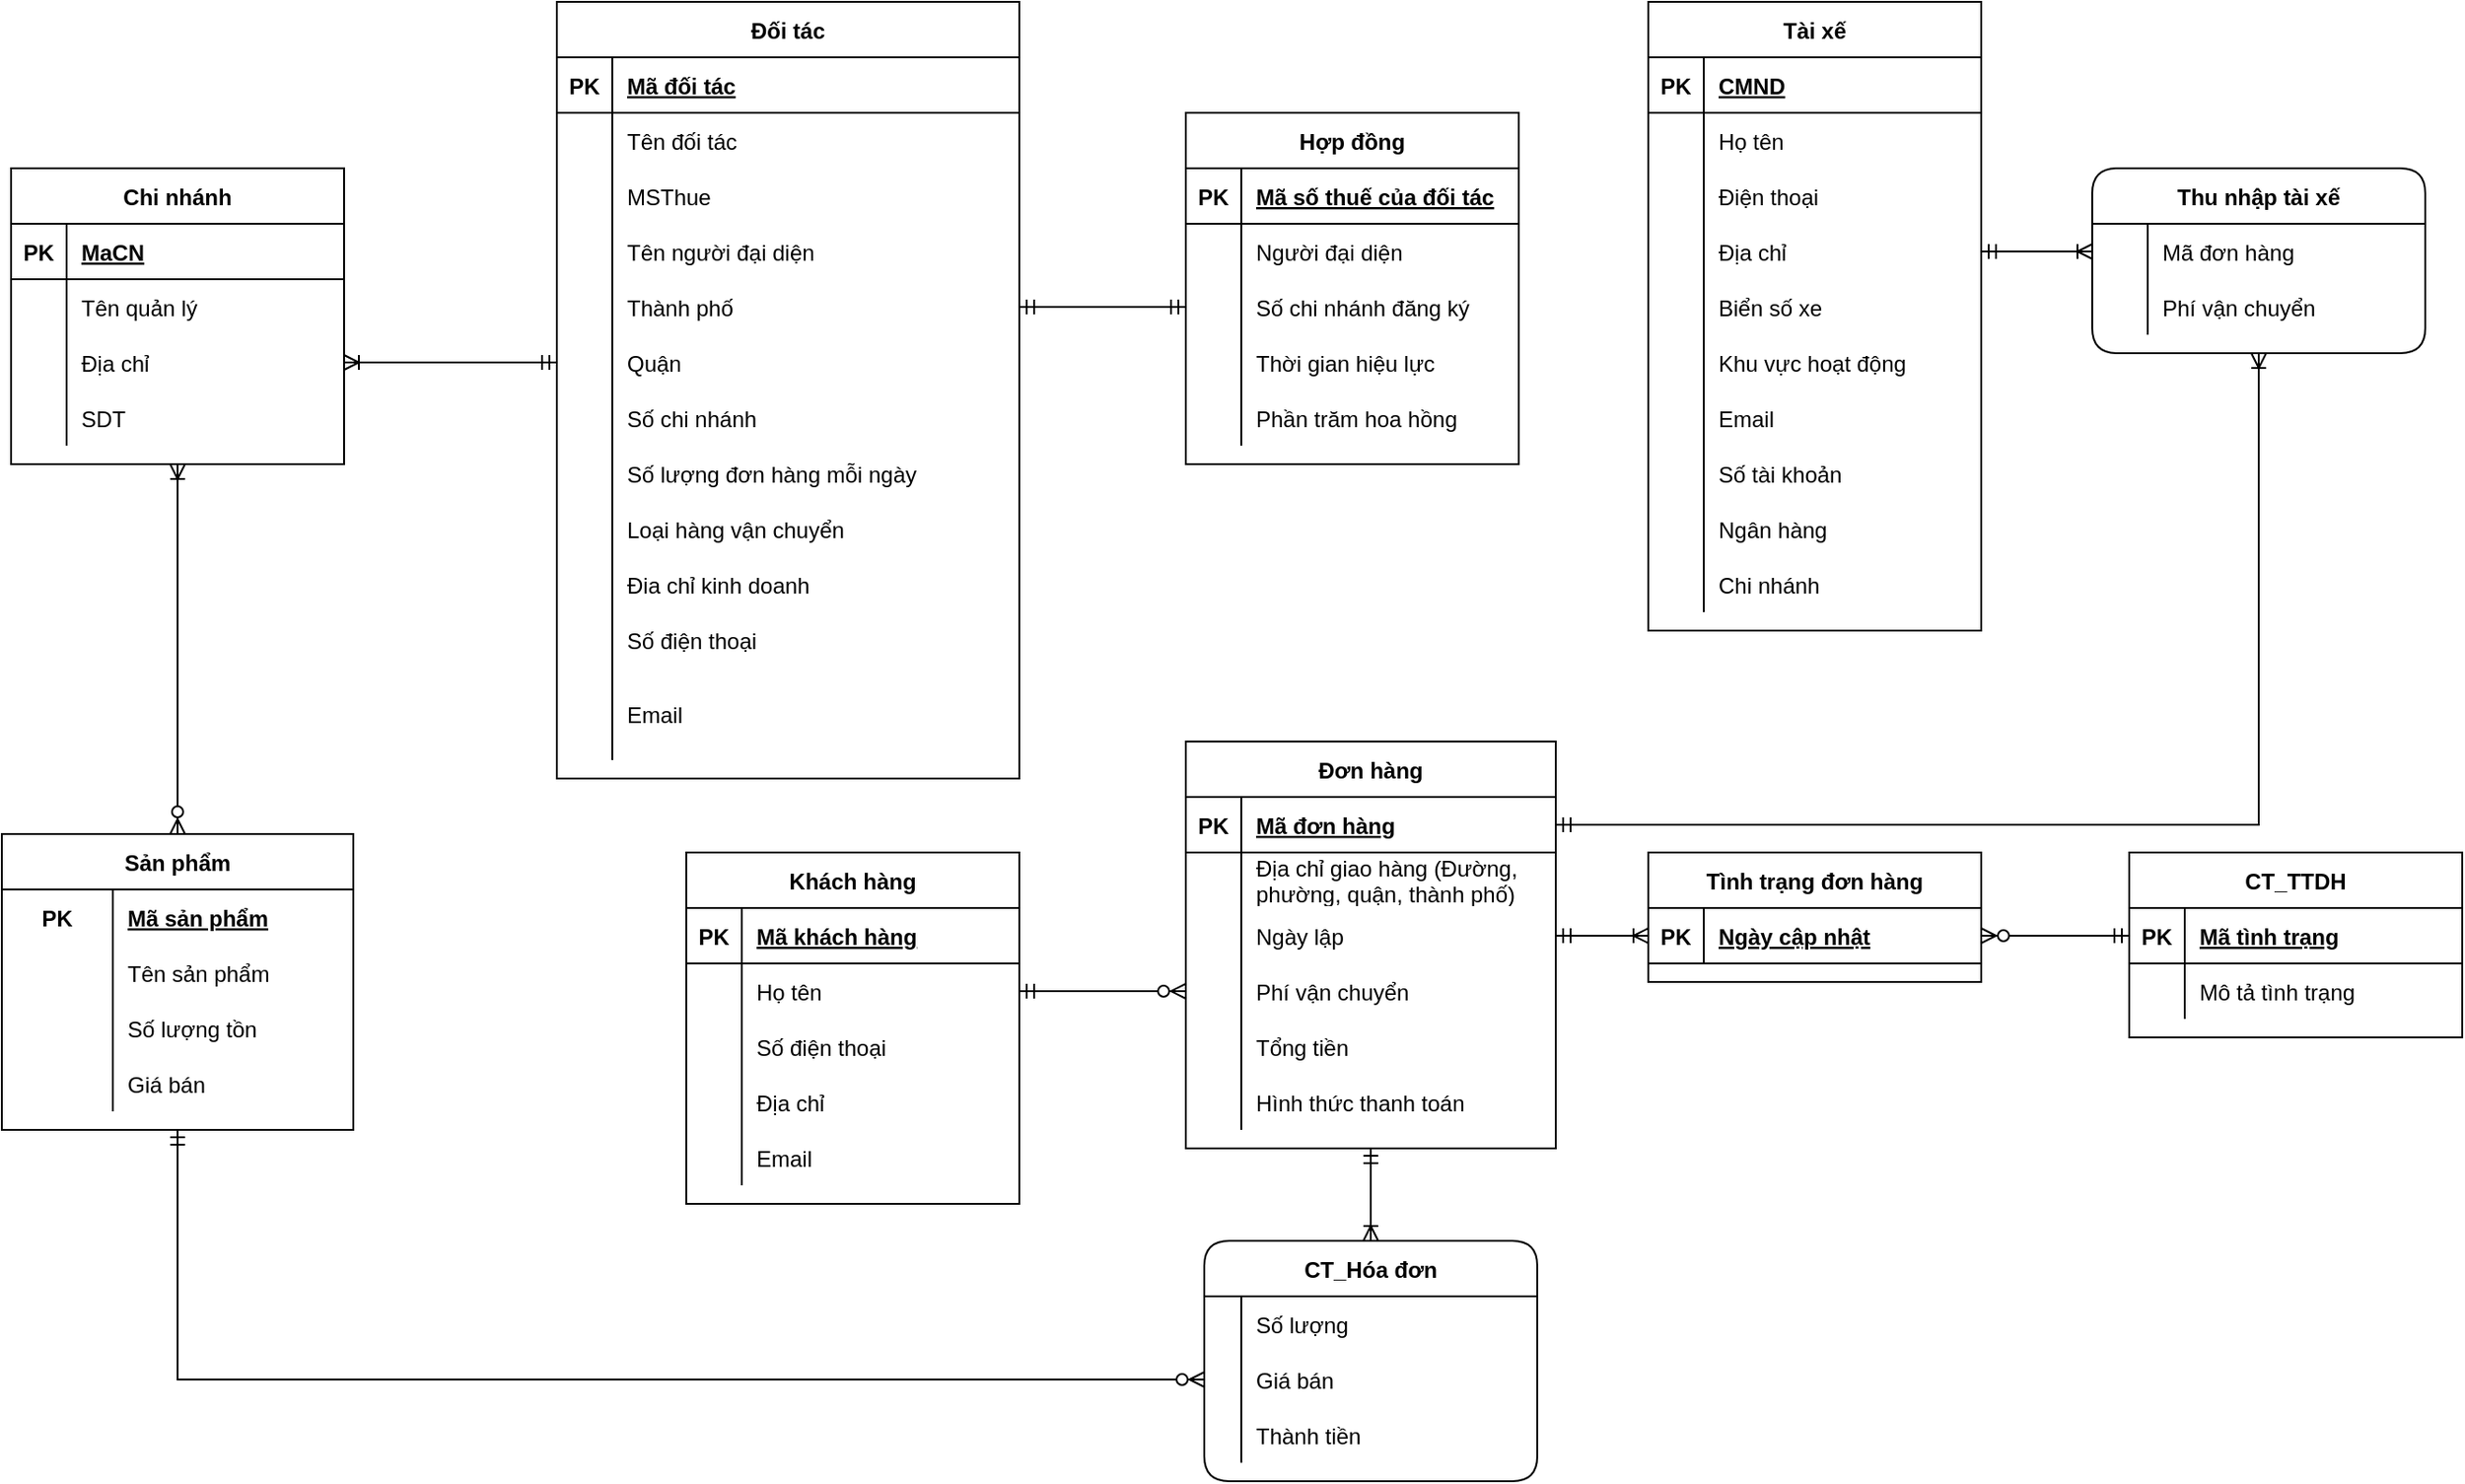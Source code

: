 <mxfile version="15.4.0" type="device"><diagram id="R2lEEEUBdFMjLlhIrx00" name="Page-1"><mxGraphModel dx="1874" dy="1692" grid="1" gridSize="10" guides="1" tooltips="1" connect="1" arrows="1" fold="1" page="1" pageScale="1" pageWidth="850" pageHeight="1100" math="0" shadow="0" extFonts="Permanent Marker^https://fonts.googleapis.com/css?family=Permanent+Marker"><root><mxCell id="0"/><mxCell id="1" parent="0"/><mxCell id="YXAQcpSXE8l1mbAlE0Yn-155" value="Tài xế" style="shape=table;startSize=30;container=1;collapsible=1;childLayout=tableLayout;fixedRows=1;rowLines=0;fontStyle=1;align=center;resizeLast=1;" parent="1" vertex="1"><mxGeometry x="750" y="-30" width="180" height="340" as="geometry"/></mxCell><mxCell id="YXAQcpSXE8l1mbAlE0Yn-156" value="" style="shape=partialRectangle;collapsible=0;dropTarget=0;pointerEvents=0;fillColor=none;top=0;left=0;bottom=1;right=0;points=[[0,0.5],[1,0.5]];portConstraint=eastwest;" parent="YXAQcpSXE8l1mbAlE0Yn-155" vertex="1"><mxGeometry y="30" width="180" height="30" as="geometry"/></mxCell><mxCell id="YXAQcpSXE8l1mbAlE0Yn-157" value="PK" style="shape=partialRectangle;connectable=0;fillColor=none;top=0;left=0;bottom=0;right=0;fontStyle=1;overflow=hidden;" parent="YXAQcpSXE8l1mbAlE0Yn-156" vertex="1"><mxGeometry width="30" height="30" as="geometry"><mxRectangle width="30" height="30" as="alternateBounds"/></mxGeometry></mxCell><mxCell id="YXAQcpSXE8l1mbAlE0Yn-158" value="CMND" style="shape=partialRectangle;connectable=0;fillColor=none;top=0;left=0;bottom=0;right=0;align=left;spacingLeft=6;fontStyle=5;overflow=hidden;" parent="YXAQcpSXE8l1mbAlE0Yn-156" vertex="1"><mxGeometry x="30" width="150" height="30" as="geometry"><mxRectangle width="150" height="30" as="alternateBounds"/></mxGeometry></mxCell><mxCell id="YXAQcpSXE8l1mbAlE0Yn-159" value="" style="shape=partialRectangle;collapsible=0;dropTarget=0;pointerEvents=0;fillColor=none;top=0;left=0;bottom=0;right=0;points=[[0,0.5],[1,0.5]];portConstraint=eastwest;" parent="YXAQcpSXE8l1mbAlE0Yn-155" vertex="1"><mxGeometry y="60" width="180" height="30" as="geometry"/></mxCell><mxCell id="YXAQcpSXE8l1mbAlE0Yn-160" value="" style="shape=partialRectangle;connectable=0;fillColor=none;top=0;left=0;bottom=0;right=0;editable=1;overflow=hidden;" parent="YXAQcpSXE8l1mbAlE0Yn-159" vertex="1"><mxGeometry width="30" height="30" as="geometry"><mxRectangle width="30" height="30" as="alternateBounds"/></mxGeometry></mxCell><mxCell id="YXAQcpSXE8l1mbAlE0Yn-161" value="Họ tên" style="shape=partialRectangle;connectable=0;fillColor=none;top=0;left=0;bottom=0;right=0;align=left;spacingLeft=6;overflow=hidden;" parent="YXAQcpSXE8l1mbAlE0Yn-159" vertex="1"><mxGeometry x="30" width="150" height="30" as="geometry"><mxRectangle width="150" height="30" as="alternateBounds"/></mxGeometry></mxCell><mxCell id="YXAQcpSXE8l1mbAlE0Yn-162" value="" style="shape=partialRectangle;collapsible=0;dropTarget=0;pointerEvents=0;fillColor=none;top=0;left=0;bottom=0;right=0;points=[[0,0.5],[1,0.5]];portConstraint=eastwest;" parent="YXAQcpSXE8l1mbAlE0Yn-155" vertex="1"><mxGeometry y="90" width="180" height="30" as="geometry"/></mxCell><mxCell id="YXAQcpSXE8l1mbAlE0Yn-163" value="" style="shape=partialRectangle;connectable=0;fillColor=none;top=0;left=0;bottom=0;right=0;editable=1;overflow=hidden;" parent="YXAQcpSXE8l1mbAlE0Yn-162" vertex="1"><mxGeometry width="30" height="30" as="geometry"><mxRectangle width="30" height="30" as="alternateBounds"/></mxGeometry></mxCell><mxCell id="YXAQcpSXE8l1mbAlE0Yn-164" value="Điện thoại" style="shape=partialRectangle;connectable=0;fillColor=none;top=0;left=0;bottom=0;right=0;align=left;spacingLeft=6;overflow=hidden;" parent="YXAQcpSXE8l1mbAlE0Yn-162" vertex="1"><mxGeometry x="30" width="150" height="30" as="geometry"><mxRectangle width="150" height="30" as="alternateBounds"/></mxGeometry></mxCell><mxCell id="YXAQcpSXE8l1mbAlE0Yn-165" value="" style="shape=partialRectangle;collapsible=0;dropTarget=0;pointerEvents=0;fillColor=none;top=0;left=0;bottom=0;right=0;points=[[0,0.5],[1,0.5]];portConstraint=eastwest;" parent="YXAQcpSXE8l1mbAlE0Yn-155" vertex="1"><mxGeometry y="120" width="180" height="30" as="geometry"/></mxCell><mxCell id="YXAQcpSXE8l1mbAlE0Yn-166" value="" style="shape=partialRectangle;connectable=0;fillColor=none;top=0;left=0;bottom=0;right=0;editable=1;overflow=hidden;" parent="YXAQcpSXE8l1mbAlE0Yn-165" vertex="1"><mxGeometry width="30" height="30" as="geometry"><mxRectangle width="30" height="30" as="alternateBounds"/></mxGeometry></mxCell><mxCell id="YXAQcpSXE8l1mbAlE0Yn-167" value="Địa chỉ" style="shape=partialRectangle;connectable=0;fillColor=none;top=0;left=0;bottom=0;right=0;align=left;spacingLeft=6;overflow=hidden;" parent="YXAQcpSXE8l1mbAlE0Yn-165" vertex="1"><mxGeometry x="30" width="150" height="30" as="geometry"><mxRectangle width="150" height="30" as="alternateBounds"/></mxGeometry></mxCell><mxCell id="YXAQcpSXE8l1mbAlE0Yn-168" value="" style="shape=partialRectangle;collapsible=0;dropTarget=0;pointerEvents=0;fillColor=none;top=0;left=0;bottom=0;right=0;points=[[0,0.5],[1,0.5]];portConstraint=eastwest;" parent="YXAQcpSXE8l1mbAlE0Yn-155" vertex="1"><mxGeometry y="150" width="180" height="30" as="geometry"/></mxCell><mxCell id="YXAQcpSXE8l1mbAlE0Yn-169" value="" style="shape=partialRectangle;connectable=0;fillColor=none;top=0;left=0;bottom=0;right=0;editable=1;overflow=hidden;" parent="YXAQcpSXE8l1mbAlE0Yn-168" vertex="1"><mxGeometry width="30" height="30" as="geometry"><mxRectangle width="30" height="30" as="alternateBounds"/></mxGeometry></mxCell><mxCell id="YXAQcpSXE8l1mbAlE0Yn-170" value="Biển số xe" style="shape=partialRectangle;connectable=0;fillColor=none;top=0;left=0;bottom=0;right=0;align=left;spacingLeft=6;overflow=hidden;" parent="YXAQcpSXE8l1mbAlE0Yn-168" vertex="1"><mxGeometry x="30" width="150" height="30" as="geometry"><mxRectangle width="150" height="30" as="alternateBounds"/></mxGeometry></mxCell><mxCell id="YXAQcpSXE8l1mbAlE0Yn-171" value="" style="shape=partialRectangle;collapsible=0;dropTarget=0;pointerEvents=0;fillColor=none;top=0;left=0;bottom=0;right=0;points=[[0,0.5],[1,0.5]];portConstraint=eastwest;" parent="YXAQcpSXE8l1mbAlE0Yn-155" vertex="1"><mxGeometry y="180" width="180" height="30" as="geometry"/></mxCell><mxCell id="YXAQcpSXE8l1mbAlE0Yn-172" value="" style="shape=partialRectangle;connectable=0;fillColor=none;top=0;left=0;bottom=0;right=0;editable=1;overflow=hidden;" parent="YXAQcpSXE8l1mbAlE0Yn-171" vertex="1"><mxGeometry width="30" height="30" as="geometry"><mxRectangle width="30" height="30" as="alternateBounds"/></mxGeometry></mxCell><mxCell id="YXAQcpSXE8l1mbAlE0Yn-173" value="Khu vực hoạt động" style="shape=partialRectangle;connectable=0;fillColor=none;top=0;left=0;bottom=0;right=0;align=left;spacingLeft=6;overflow=hidden;" parent="YXAQcpSXE8l1mbAlE0Yn-171" vertex="1"><mxGeometry x="30" width="150" height="30" as="geometry"><mxRectangle width="150" height="30" as="alternateBounds"/></mxGeometry></mxCell><mxCell id="YXAQcpSXE8l1mbAlE0Yn-174" value="" style="shape=partialRectangle;collapsible=0;dropTarget=0;pointerEvents=0;fillColor=none;top=0;left=0;bottom=0;right=0;points=[[0,0.5],[1,0.5]];portConstraint=eastwest;" parent="YXAQcpSXE8l1mbAlE0Yn-155" vertex="1"><mxGeometry y="210" width="180" height="30" as="geometry"/></mxCell><mxCell id="YXAQcpSXE8l1mbAlE0Yn-175" value="" style="shape=partialRectangle;connectable=0;fillColor=none;top=0;left=0;bottom=0;right=0;editable=1;overflow=hidden;" parent="YXAQcpSXE8l1mbAlE0Yn-174" vertex="1"><mxGeometry width="30" height="30" as="geometry"><mxRectangle width="30" height="30" as="alternateBounds"/></mxGeometry></mxCell><mxCell id="YXAQcpSXE8l1mbAlE0Yn-176" value="Email" style="shape=partialRectangle;connectable=0;fillColor=none;top=0;left=0;bottom=0;right=0;align=left;spacingLeft=6;overflow=hidden;" parent="YXAQcpSXE8l1mbAlE0Yn-174" vertex="1"><mxGeometry x="30" width="150" height="30" as="geometry"><mxRectangle width="150" height="30" as="alternateBounds"/></mxGeometry></mxCell><mxCell id="YXAQcpSXE8l1mbAlE0Yn-177" value="" style="shape=partialRectangle;collapsible=0;dropTarget=0;pointerEvents=0;fillColor=none;top=0;left=0;bottom=0;right=0;points=[[0,0.5],[1,0.5]];portConstraint=eastwest;" parent="YXAQcpSXE8l1mbAlE0Yn-155" vertex="1"><mxGeometry y="240" width="180" height="30" as="geometry"/></mxCell><mxCell id="YXAQcpSXE8l1mbAlE0Yn-178" value="" style="shape=partialRectangle;connectable=0;fillColor=none;top=0;left=0;bottom=0;right=0;editable=1;overflow=hidden;" parent="YXAQcpSXE8l1mbAlE0Yn-177" vertex="1"><mxGeometry width="30" height="30" as="geometry"><mxRectangle width="30" height="30" as="alternateBounds"/></mxGeometry></mxCell><mxCell id="YXAQcpSXE8l1mbAlE0Yn-179" value="Số tài khoản" style="shape=partialRectangle;connectable=0;fillColor=none;top=0;left=0;bottom=0;right=0;align=left;spacingLeft=6;overflow=hidden;" parent="YXAQcpSXE8l1mbAlE0Yn-177" vertex="1"><mxGeometry x="30" width="150" height="30" as="geometry"><mxRectangle width="150" height="30" as="alternateBounds"/></mxGeometry></mxCell><mxCell id="YXAQcpSXE8l1mbAlE0Yn-180" value="" style="shape=partialRectangle;collapsible=0;dropTarget=0;pointerEvents=0;fillColor=none;top=0;left=0;bottom=0;right=0;points=[[0,0.5],[1,0.5]];portConstraint=eastwest;" parent="YXAQcpSXE8l1mbAlE0Yn-155" vertex="1"><mxGeometry y="270" width="180" height="30" as="geometry"/></mxCell><mxCell id="YXAQcpSXE8l1mbAlE0Yn-181" value="" style="shape=partialRectangle;connectable=0;fillColor=none;top=0;left=0;bottom=0;right=0;editable=1;overflow=hidden;" parent="YXAQcpSXE8l1mbAlE0Yn-180" vertex="1"><mxGeometry width="30" height="30" as="geometry"><mxRectangle width="30" height="30" as="alternateBounds"/></mxGeometry></mxCell><mxCell id="YXAQcpSXE8l1mbAlE0Yn-182" value="Ngân hàng" style="shape=partialRectangle;connectable=0;fillColor=none;top=0;left=0;bottom=0;right=0;align=left;spacingLeft=6;overflow=hidden;" parent="YXAQcpSXE8l1mbAlE0Yn-180" vertex="1"><mxGeometry x="30" width="150" height="30" as="geometry"><mxRectangle width="150" height="30" as="alternateBounds"/></mxGeometry></mxCell><mxCell id="YXAQcpSXE8l1mbAlE0Yn-183" value="" style="shape=partialRectangle;collapsible=0;dropTarget=0;pointerEvents=0;fillColor=none;top=0;left=0;bottom=0;right=0;points=[[0,0.5],[1,0.5]];portConstraint=eastwest;" parent="YXAQcpSXE8l1mbAlE0Yn-155" vertex="1"><mxGeometry y="300" width="180" height="30" as="geometry"/></mxCell><mxCell id="YXAQcpSXE8l1mbAlE0Yn-184" value="" style="shape=partialRectangle;connectable=0;fillColor=none;top=0;left=0;bottom=0;right=0;editable=1;overflow=hidden;" parent="YXAQcpSXE8l1mbAlE0Yn-183" vertex="1"><mxGeometry width="30" height="30" as="geometry"><mxRectangle width="30" height="30" as="alternateBounds"/></mxGeometry></mxCell><mxCell id="YXAQcpSXE8l1mbAlE0Yn-185" value="Chi nhánh" style="shape=partialRectangle;connectable=0;fillColor=none;top=0;left=0;bottom=0;right=0;align=left;spacingLeft=6;overflow=hidden;" parent="YXAQcpSXE8l1mbAlE0Yn-183" vertex="1"><mxGeometry x="30" width="150" height="30" as="geometry"><mxRectangle width="150" height="30" as="alternateBounds"/></mxGeometry></mxCell><mxCell id="C-vyLk0tnHw3VtMMgP7b-23" value="Đối tác" style="shape=table;startSize=30;container=1;collapsible=1;childLayout=tableLayout;fixedRows=1;rowLines=0;fontStyle=1;align=center;resizeLast=1;" parent="1" vertex="1"><mxGeometry x="160" y="-30" width="250" height="420" as="geometry"/></mxCell><mxCell id="C-vyLk0tnHw3VtMMgP7b-24" value="" style="shape=partialRectangle;collapsible=0;dropTarget=0;pointerEvents=0;fillColor=none;points=[[0,0.5],[1,0.5]];portConstraint=eastwest;top=0;left=0;right=0;bottom=1;" parent="C-vyLk0tnHw3VtMMgP7b-23" vertex="1"><mxGeometry y="30" width="250" height="30" as="geometry"/></mxCell><mxCell id="C-vyLk0tnHw3VtMMgP7b-25" value="PK" style="shape=partialRectangle;overflow=hidden;connectable=0;fillColor=none;top=0;left=0;bottom=0;right=0;fontStyle=1;" parent="C-vyLk0tnHw3VtMMgP7b-24" vertex="1"><mxGeometry width="30" height="30" as="geometry"><mxRectangle width="30" height="30" as="alternateBounds"/></mxGeometry></mxCell><mxCell id="C-vyLk0tnHw3VtMMgP7b-26" value="Mã đối tác" style="shape=partialRectangle;overflow=hidden;connectable=0;fillColor=none;top=0;left=0;bottom=0;right=0;align=left;spacingLeft=6;fontStyle=5;" parent="C-vyLk0tnHw3VtMMgP7b-24" vertex="1"><mxGeometry x="30" width="220" height="30" as="geometry"><mxRectangle width="220" height="30" as="alternateBounds"/></mxGeometry></mxCell><mxCell id="C-vyLk0tnHw3VtMMgP7b-27" value="" style="shape=partialRectangle;collapsible=0;dropTarget=0;pointerEvents=0;fillColor=none;points=[[0,0.5],[1,0.5]];portConstraint=eastwest;top=0;left=0;right=0;bottom=0;" parent="C-vyLk0tnHw3VtMMgP7b-23" vertex="1"><mxGeometry y="60" width="250" height="30" as="geometry"/></mxCell><mxCell id="C-vyLk0tnHw3VtMMgP7b-28" value="" style="shape=partialRectangle;overflow=hidden;connectable=0;fillColor=none;top=0;left=0;bottom=0;right=0;" parent="C-vyLk0tnHw3VtMMgP7b-27" vertex="1"><mxGeometry width="30" height="30" as="geometry"><mxRectangle width="30" height="30" as="alternateBounds"/></mxGeometry></mxCell><mxCell id="C-vyLk0tnHw3VtMMgP7b-29" value="Tên đối tác" style="shape=partialRectangle;overflow=hidden;connectable=0;fillColor=none;top=0;left=0;bottom=0;right=0;align=left;spacingLeft=6;" parent="C-vyLk0tnHw3VtMMgP7b-27" vertex="1"><mxGeometry x="30" width="220" height="30" as="geometry"><mxRectangle width="220" height="30" as="alternateBounds"/></mxGeometry></mxCell><mxCell id="uas-45tj4KwKF6VqmaHN-10" value="" style="shape=partialRectangle;collapsible=0;dropTarget=0;pointerEvents=0;fillColor=none;top=0;left=0;bottom=0;right=0;points=[[0,0.5],[1,0.5]];portConstraint=eastwest;" parent="C-vyLk0tnHw3VtMMgP7b-23" vertex="1"><mxGeometry y="90" width="250" height="30" as="geometry"/></mxCell><mxCell id="uas-45tj4KwKF6VqmaHN-11" value="" style="shape=partialRectangle;connectable=0;fillColor=none;top=0;left=0;bottom=0;right=0;editable=1;overflow=hidden;" parent="uas-45tj4KwKF6VqmaHN-10" vertex="1"><mxGeometry width="30" height="30" as="geometry"><mxRectangle width="30" height="30" as="alternateBounds"/></mxGeometry></mxCell><mxCell id="uas-45tj4KwKF6VqmaHN-12" value="MSThue" style="shape=partialRectangle;connectable=0;fillColor=none;top=0;left=0;bottom=0;right=0;align=left;spacingLeft=6;overflow=hidden;" parent="uas-45tj4KwKF6VqmaHN-10" vertex="1"><mxGeometry x="30" width="220" height="30" as="geometry"><mxRectangle width="220" height="30" as="alternateBounds"/></mxGeometry></mxCell><mxCell id="fnrPfXZx7cAHOLC7hxs2-1" value="" style="shape=partialRectangle;collapsible=0;dropTarget=0;pointerEvents=0;fillColor=none;points=[[0,0.5],[1,0.5]];portConstraint=eastwest;top=0;left=0;right=0;bottom=0;" parent="C-vyLk0tnHw3VtMMgP7b-23" vertex="1"><mxGeometry y="120" width="250" height="30" as="geometry"/></mxCell><mxCell id="fnrPfXZx7cAHOLC7hxs2-2" value="" style="shape=partialRectangle;overflow=hidden;connectable=0;fillColor=none;top=0;left=0;bottom=0;right=0;" parent="fnrPfXZx7cAHOLC7hxs2-1" vertex="1"><mxGeometry width="30" height="30" as="geometry"><mxRectangle width="30" height="30" as="alternateBounds"/></mxGeometry></mxCell><mxCell id="fnrPfXZx7cAHOLC7hxs2-3" value="Tên người đại diện" style="shape=partialRectangle;overflow=hidden;connectable=0;fillColor=none;top=0;left=0;bottom=0;right=0;align=left;spacingLeft=6;" parent="fnrPfXZx7cAHOLC7hxs2-1" vertex="1"><mxGeometry x="30" width="220" height="30" as="geometry"><mxRectangle width="220" height="30" as="alternateBounds"/></mxGeometry></mxCell><mxCell id="YXAQcpSXE8l1mbAlE0Yn-1" value="" style="shape=partialRectangle;collapsible=0;dropTarget=0;pointerEvents=0;fillColor=none;points=[[0,0.5],[1,0.5]];portConstraint=eastwest;top=0;left=0;right=0;bottom=0;" parent="C-vyLk0tnHw3VtMMgP7b-23" vertex="1"><mxGeometry y="150" width="250" height="30" as="geometry"/></mxCell><mxCell id="YXAQcpSXE8l1mbAlE0Yn-2" value="" style="shape=partialRectangle;overflow=hidden;connectable=0;fillColor=none;top=0;left=0;bottom=0;right=0;" parent="YXAQcpSXE8l1mbAlE0Yn-1" vertex="1"><mxGeometry width="30" height="30" as="geometry"><mxRectangle width="30" height="30" as="alternateBounds"/></mxGeometry></mxCell><mxCell id="YXAQcpSXE8l1mbAlE0Yn-3" value="Thành phố" style="shape=partialRectangle;overflow=hidden;connectable=0;fillColor=none;top=0;left=0;bottom=0;right=0;align=left;spacingLeft=6;" parent="YXAQcpSXE8l1mbAlE0Yn-1" vertex="1"><mxGeometry x="30" width="220" height="30" as="geometry"><mxRectangle width="220" height="30" as="alternateBounds"/></mxGeometry></mxCell><mxCell id="YXAQcpSXE8l1mbAlE0Yn-4" value="" style="shape=partialRectangle;collapsible=0;dropTarget=0;pointerEvents=0;fillColor=none;points=[[0,0.5],[1,0.5]];portConstraint=eastwest;top=0;left=0;right=0;bottom=0;" parent="C-vyLk0tnHw3VtMMgP7b-23" vertex="1"><mxGeometry y="180" width="250" height="30" as="geometry"/></mxCell><mxCell id="YXAQcpSXE8l1mbAlE0Yn-5" value="" style="shape=partialRectangle;overflow=hidden;connectable=0;fillColor=none;top=0;left=0;bottom=0;right=0;" parent="YXAQcpSXE8l1mbAlE0Yn-4" vertex="1"><mxGeometry width="30" height="30" as="geometry"><mxRectangle width="30" height="30" as="alternateBounds"/></mxGeometry></mxCell><mxCell id="YXAQcpSXE8l1mbAlE0Yn-6" value="Quận" style="shape=partialRectangle;overflow=hidden;connectable=0;fillColor=none;top=0;left=0;bottom=0;right=0;align=left;spacingLeft=6;" parent="YXAQcpSXE8l1mbAlE0Yn-4" vertex="1"><mxGeometry x="30" width="220" height="30" as="geometry"><mxRectangle width="220" height="30" as="alternateBounds"/></mxGeometry></mxCell><mxCell id="YXAQcpSXE8l1mbAlE0Yn-7" value="" style="shape=partialRectangle;collapsible=0;dropTarget=0;pointerEvents=0;fillColor=none;points=[[0,0.5],[1,0.5]];portConstraint=eastwest;top=0;left=0;right=0;bottom=0;" parent="C-vyLk0tnHw3VtMMgP7b-23" vertex="1"><mxGeometry y="210" width="250" height="30" as="geometry"/></mxCell><mxCell id="YXAQcpSXE8l1mbAlE0Yn-8" value="" style="shape=partialRectangle;overflow=hidden;connectable=0;fillColor=none;top=0;left=0;bottom=0;right=0;" parent="YXAQcpSXE8l1mbAlE0Yn-7" vertex="1"><mxGeometry width="30" height="30" as="geometry"><mxRectangle width="30" height="30" as="alternateBounds"/></mxGeometry></mxCell><mxCell id="YXAQcpSXE8l1mbAlE0Yn-9" value="Số chi nhánh" style="shape=partialRectangle;overflow=hidden;connectable=0;fillColor=none;top=0;left=0;bottom=0;right=0;align=left;spacingLeft=6;" parent="YXAQcpSXE8l1mbAlE0Yn-7" vertex="1"><mxGeometry x="30" width="220" height="30" as="geometry"><mxRectangle width="220" height="30" as="alternateBounds"/></mxGeometry></mxCell><mxCell id="YXAQcpSXE8l1mbAlE0Yn-10" value="" style="shape=partialRectangle;collapsible=0;dropTarget=0;pointerEvents=0;fillColor=none;points=[[0,0.5],[1,0.5]];portConstraint=eastwest;top=0;left=0;right=0;bottom=0;" parent="C-vyLk0tnHw3VtMMgP7b-23" vertex="1"><mxGeometry y="240" width="250" height="30" as="geometry"/></mxCell><mxCell id="YXAQcpSXE8l1mbAlE0Yn-11" value="" style="shape=partialRectangle;overflow=hidden;connectable=0;fillColor=none;top=0;left=0;bottom=0;right=0;" parent="YXAQcpSXE8l1mbAlE0Yn-10" vertex="1"><mxGeometry width="30" height="30" as="geometry"><mxRectangle width="30" height="30" as="alternateBounds"/></mxGeometry></mxCell><mxCell id="YXAQcpSXE8l1mbAlE0Yn-12" value="Số lượng đơn hàng mỗi ngày" style="shape=partialRectangle;overflow=hidden;connectable=0;fillColor=none;top=0;left=0;bottom=0;right=0;align=left;spacingLeft=6;" parent="YXAQcpSXE8l1mbAlE0Yn-10" vertex="1"><mxGeometry x="30" width="220" height="30" as="geometry"><mxRectangle width="220" height="30" as="alternateBounds"/></mxGeometry></mxCell><mxCell id="YXAQcpSXE8l1mbAlE0Yn-13" value="" style="shape=partialRectangle;collapsible=0;dropTarget=0;pointerEvents=0;fillColor=none;points=[[0,0.5],[1,0.5]];portConstraint=eastwest;top=0;left=0;right=0;bottom=0;" parent="C-vyLk0tnHw3VtMMgP7b-23" vertex="1"><mxGeometry y="270" width="250" height="30" as="geometry"/></mxCell><mxCell id="YXAQcpSXE8l1mbAlE0Yn-14" value="" style="shape=partialRectangle;overflow=hidden;connectable=0;fillColor=none;top=0;left=0;bottom=0;right=0;" parent="YXAQcpSXE8l1mbAlE0Yn-13" vertex="1"><mxGeometry width="30" height="30" as="geometry"><mxRectangle width="30" height="30" as="alternateBounds"/></mxGeometry></mxCell><mxCell id="YXAQcpSXE8l1mbAlE0Yn-15" value="Loại hàng vận chuyển" style="shape=partialRectangle;overflow=hidden;connectable=0;fillColor=none;top=0;left=0;bottom=0;right=0;align=left;spacingLeft=6;" parent="YXAQcpSXE8l1mbAlE0Yn-13" vertex="1"><mxGeometry x="30" width="220" height="30" as="geometry"><mxRectangle width="220" height="30" as="alternateBounds"/></mxGeometry></mxCell><mxCell id="YXAQcpSXE8l1mbAlE0Yn-16" value="" style="shape=partialRectangle;collapsible=0;dropTarget=0;pointerEvents=0;fillColor=none;points=[[0,0.5],[1,0.5]];portConstraint=eastwest;top=0;left=0;right=0;bottom=0;" parent="C-vyLk0tnHw3VtMMgP7b-23" vertex="1"><mxGeometry y="300" width="250" height="30" as="geometry"/></mxCell><mxCell id="YXAQcpSXE8l1mbAlE0Yn-17" value="" style="shape=partialRectangle;overflow=hidden;connectable=0;fillColor=none;top=0;left=0;bottom=0;right=0;" parent="YXAQcpSXE8l1mbAlE0Yn-16" vertex="1"><mxGeometry width="30" height="30" as="geometry"><mxRectangle width="30" height="30" as="alternateBounds"/></mxGeometry></mxCell><mxCell id="YXAQcpSXE8l1mbAlE0Yn-18" value="Đia chỉ kinh doanh" style="shape=partialRectangle;overflow=hidden;connectable=0;fillColor=none;top=0;left=0;bottom=0;right=0;align=left;spacingLeft=6;" parent="YXAQcpSXE8l1mbAlE0Yn-16" vertex="1"><mxGeometry x="30" width="220" height="30" as="geometry"><mxRectangle width="220" height="30" as="alternateBounds"/></mxGeometry></mxCell><mxCell id="YXAQcpSXE8l1mbAlE0Yn-19" value="" style="shape=partialRectangle;collapsible=0;dropTarget=0;pointerEvents=0;fillColor=none;points=[[0,0.5],[1,0.5]];portConstraint=eastwest;top=0;left=0;right=0;bottom=0;" parent="C-vyLk0tnHw3VtMMgP7b-23" vertex="1"><mxGeometry y="330" width="250" height="30" as="geometry"/></mxCell><mxCell id="YXAQcpSXE8l1mbAlE0Yn-20" value="" style="shape=partialRectangle;overflow=hidden;connectable=0;fillColor=none;top=0;left=0;bottom=0;right=0;" parent="YXAQcpSXE8l1mbAlE0Yn-19" vertex="1"><mxGeometry width="30" height="30" as="geometry"><mxRectangle width="30" height="30" as="alternateBounds"/></mxGeometry></mxCell><mxCell id="YXAQcpSXE8l1mbAlE0Yn-21" value="Số điện thoại" style="shape=partialRectangle;overflow=hidden;connectable=0;fillColor=none;top=0;left=0;bottom=0;right=0;align=left;spacingLeft=6;" parent="YXAQcpSXE8l1mbAlE0Yn-19" vertex="1"><mxGeometry x="30" width="220" height="30" as="geometry"><mxRectangle width="220" height="30" as="alternateBounds"/></mxGeometry></mxCell><mxCell id="YXAQcpSXE8l1mbAlE0Yn-22" value="" style="shape=partialRectangle;collapsible=0;dropTarget=0;pointerEvents=0;fillColor=none;points=[[0,0.5],[1,0.5]];portConstraint=eastwest;top=0;left=0;right=0;bottom=0;" parent="C-vyLk0tnHw3VtMMgP7b-23" vertex="1"><mxGeometry y="360" width="250" height="50" as="geometry"/></mxCell><mxCell id="YXAQcpSXE8l1mbAlE0Yn-23" value="" style="shape=partialRectangle;overflow=hidden;connectable=0;fillColor=none;top=0;left=0;bottom=0;right=0;" parent="YXAQcpSXE8l1mbAlE0Yn-22" vertex="1"><mxGeometry width="30" height="50" as="geometry"><mxRectangle width="30" height="50" as="alternateBounds"/></mxGeometry></mxCell><mxCell id="YXAQcpSXE8l1mbAlE0Yn-24" value="Email" style="shape=partialRectangle;overflow=hidden;connectable=0;fillColor=none;top=0;left=0;bottom=0;right=0;align=left;spacingLeft=6;" parent="YXAQcpSXE8l1mbAlE0Yn-22" vertex="1"><mxGeometry x="30" width="220" height="50" as="geometry"><mxRectangle width="220" height="50" as="alternateBounds"/></mxGeometry></mxCell><mxCell id="YXAQcpSXE8l1mbAlE0Yn-25" value="Hợp đồng" style="shape=table;startSize=30;container=1;collapsible=1;childLayout=tableLayout;fixedRows=1;rowLines=0;fontStyle=1;align=center;resizeLast=1;" parent="1" vertex="1"><mxGeometry x="500" y="30" width="180" height="190" as="geometry"/></mxCell><mxCell id="YXAQcpSXE8l1mbAlE0Yn-26" value="" style="shape=partialRectangle;collapsible=0;dropTarget=0;pointerEvents=0;fillColor=none;top=0;left=0;bottom=1;right=0;points=[[0,0.5],[1,0.5]];portConstraint=eastwest;" parent="YXAQcpSXE8l1mbAlE0Yn-25" vertex="1"><mxGeometry y="30" width="180" height="30" as="geometry"/></mxCell><mxCell id="YXAQcpSXE8l1mbAlE0Yn-27" value="PK" style="shape=partialRectangle;connectable=0;fillColor=none;top=0;left=0;bottom=0;right=0;fontStyle=1;overflow=hidden;" parent="YXAQcpSXE8l1mbAlE0Yn-26" vertex="1"><mxGeometry width="30" height="30" as="geometry"><mxRectangle width="30" height="30" as="alternateBounds"/></mxGeometry></mxCell><mxCell id="YXAQcpSXE8l1mbAlE0Yn-28" value="Mã số thuế của đối tác" style="shape=partialRectangle;connectable=0;fillColor=none;top=0;left=0;bottom=0;right=0;align=left;spacingLeft=6;fontStyle=5;overflow=hidden;" parent="YXAQcpSXE8l1mbAlE0Yn-26" vertex="1"><mxGeometry x="30" width="150" height="30" as="geometry"><mxRectangle width="150" height="30" as="alternateBounds"/></mxGeometry></mxCell><mxCell id="YXAQcpSXE8l1mbAlE0Yn-29" value="" style="shape=partialRectangle;collapsible=0;dropTarget=0;pointerEvents=0;fillColor=none;top=0;left=0;bottom=0;right=0;points=[[0,0.5],[1,0.5]];portConstraint=eastwest;" parent="YXAQcpSXE8l1mbAlE0Yn-25" vertex="1"><mxGeometry y="60" width="180" height="30" as="geometry"/></mxCell><mxCell id="YXAQcpSXE8l1mbAlE0Yn-30" value="" style="shape=partialRectangle;connectable=0;fillColor=none;top=0;left=0;bottom=0;right=0;editable=1;overflow=hidden;" parent="YXAQcpSXE8l1mbAlE0Yn-29" vertex="1"><mxGeometry width="30" height="30" as="geometry"><mxRectangle width="30" height="30" as="alternateBounds"/></mxGeometry></mxCell><mxCell id="YXAQcpSXE8l1mbAlE0Yn-31" value="Người đại diện" style="shape=partialRectangle;connectable=0;fillColor=none;top=0;left=0;bottom=0;right=0;align=left;spacingLeft=6;overflow=hidden;" parent="YXAQcpSXE8l1mbAlE0Yn-29" vertex="1"><mxGeometry x="30" width="150" height="30" as="geometry"><mxRectangle width="150" height="30" as="alternateBounds"/></mxGeometry></mxCell><mxCell id="YXAQcpSXE8l1mbAlE0Yn-32" value="" style="shape=partialRectangle;collapsible=0;dropTarget=0;pointerEvents=0;fillColor=none;top=0;left=0;bottom=0;right=0;points=[[0,0.5],[1,0.5]];portConstraint=eastwest;" parent="YXAQcpSXE8l1mbAlE0Yn-25" vertex="1"><mxGeometry y="90" width="180" height="30" as="geometry"/></mxCell><mxCell id="YXAQcpSXE8l1mbAlE0Yn-33" value="" style="shape=partialRectangle;connectable=0;fillColor=none;top=0;left=0;bottom=0;right=0;editable=1;overflow=hidden;" parent="YXAQcpSXE8l1mbAlE0Yn-32" vertex="1"><mxGeometry width="30" height="30" as="geometry"><mxRectangle width="30" height="30" as="alternateBounds"/></mxGeometry></mxCell><mxCell id="YXAQcpSXE8l1mbAlE0Yn-34" value="Số chi nhánh đăng ký" style="shape=partialRectangle;connectable=0;fillColor=none;top=0;left=0;bottom=0;right=0;align=left;spacingLeft=6;overflow=hidden;" parent="YXAQcpSXE8l1mbAlE0Yn-32" vertex="1"><mxGeometry x="30" width="150" height="30" as="geometry"><mxRectangle width="150" height="30" as="alternateBounds"/></mxGeometry></mxCell><mxCell id="YXAQcpSXE8l1mbAlE0Yn-38" value="" style="shape=partialRectangle;collapsible=0;dropTarget=0;pointerEvents=0;fillColor=none;top=0;left=0;bottom=0;right=0;points=[[0,0.5],[1,0.5]];portConstraint=eastwest;" parent="YXAQcpSXE8l1mbAlE0Yn-25" vertex="1"><mxGeometry y="120" width="180" height="30" as="geometry"/></mxCell><mxCell id="YXAQcpSXE8l1mbAlE0Yn-39" value="" style="shape=partialRectangle;connectable=0;fillColor=none;top=0;left=0;bottom=0;right=0;editable=1;overflow=hidden;" parent="YXAQcpSXE8l1mbAlE0Yn-38" vertex="1"><mxGeometry width="30" height="30" as="geometry"><mxRectangle width="30" height="30" as="alternateBounds"/></mxGeometry></mxCell><mxCell id="YXAQcpSXE8l1mbAlE0Yn-40" value="Thời gian hiệu lực" style="shape=partialRectangle;connectable=0;fillColor=none;top=0;left=0;bottom=0;right=0;align=left;spacingLeft=6;overflow=hidden;" parent="YXAQcpSXE8l1mbAlE0Yn-38" vertex="1"><mxGeometry x="30" width="150" height="30" as="geometry"><mxRectangle width="150" height="30" as="alternateBounds"/></mxGeometry></mxCell><mxCell id="YXAQcpSXE8l1mbAlE0Yn-44" value="" style="shape=partialRectangle;collapsible=0;dropTarget=0;pointerEvents=0;fillColor=none;top=0;left=0;bottom=0;right=0;points=[[0,0.5],[1,0.5]];portConstraint=eastwest;" parent="YXAQcpSXE8l1mbAlE0Yn-25" vertex="1"><mxGeometry y="150" width="180" height="30" as="geometry"/></mxCell><mxCell id="YXAQcpSXE8l1mbAlE0Yn-45" value="" style="shape=partialRectangle;connectable=0;fillColor=none;top=0;left=0;bottom=0;right=0;editable=1;overflow=hidden;" parent="YXAQcpSXE8l1mbAlE0Yn-44" vertex="1"><mxGeometry width="30" height="30" as="geometry"><mxRectangle width="30" height="30" as="alternateBounds"/></mxGeometry></mxCell><mxCell id="YXAQcpSXE8l1mbAlE0Yn-46" value="Phần trăm hoa hồng" style="shape=partialRectangle;connectable=0;fillColor=none;top=0;left=0;bottom=0;right=0;align=left;spacingLeft=6;overflow=hidden;" parent="YXAQcpSXE8l1mbAlE0Yn-44" vertex="1"><mxGeometry x="30" width="150" height="30" as="geometry"><mxRectangle width="150" height="30" as="alternateBounds"/></mxGeometry></mxCell><mxCell id="YXAQcpSXE8l1mbAlE0Yn-66" value="Sản phẩm" style="shape=table;startSize=30;container=1;collapsible=1;childLayout=tableLayout;fixedRows=1;rowLines=0;fontStyle=1;align=center;resizeLast=1;rounded=0;sketch=0;shadow=0;" parent="1" vertex="1"><mxGeometry x="-140" y="420" width="190" height="160" as="geometry"/></mxCell><mxCell id="YXAQcpSXE8l1mbAlE0Yn-67" value="" style="shape=partialRectangle;collapsible=0;dropTarget=0;pointerEvents=0;fillColor=none;top=0;left=0;bottom=0;right=0;points=[[0,0.5],[1,0.5]];portConstraint=eastwest;" parent="YXAQcpSXE8l1mbAlE0Yn-66" vertex="1"><mxGeometry y="30" width="190" height="30" as="geometry"/></mxCell><mxCell id="YXAQcpSXE8l1mbAlE0Yn-68" value="PK" style="shape=partialRectangle;connectable=0;fillColor=none;top=0;left=0;bottom=0;right=0;fontStyle=1;overflow=hidden;" parent="YXAQcpSXE8l1mbAlE0Yn-67" vertex="1"><mxGeometry width="60" height="30" as="geometry"><mxRectangle width="60" height="30" as="alternateBounds"/></mxGeometry></mxCell><mxCell id="YXAQcpSXE8l1mbAlE0Yn-69" value="Mã sản phẩm" style="shape=partialRectangle;connectable=0;fillColor=none;top=0;left=0;bottom=0;right=0;align=left;spacingLeft=6;fontStyle=5;overflow=hidden;" parent="YXAQcpSXE8l1mbAlE0Yn-67" vertex="1"><mxGeometry x="60" width="130" height="30" as="geometry"><mxRectangle width="130" height="30" as="alternateBounds"/></mxGeometry></mxCell><mxCell id="YXAQcpSXE8l1mbAlE0Yn-73" value="" style="shape=partialRectangle;collapsible=0;dropTarget=0;pointerEvents=0;fillColor=none;top=0;left=0;bottom=0;right=0;points=[[0,0.5],[1,0.5]];portConstraint=eastwest;" parent="YXAQcpSXE8l1mbAlE0Yn-66" vertex="1"><mxGeometry y="60" width="190" height="30" as="geometry"/></mxCell><mxCell id="YXAQcpSXE8l1mbAlE0Yn-74" value="" style="shape=partialRectangle;connectable=0;fillColor=none;top=0;left=0;bottom=0;right=0;editable=1;overflow=hidden;" parent="YXAQcpSXE8l1mbAlE0Yn-73" vertex="1"><mxGeometry width="60" height="30" as="geometry"><mxRectangle width="60" height="30" as="alternateBounds"/></mxGeometry></mxCell><mxCell id="YXAQcpSXE8l1mbAlE0Yn-75" value="Tên sản phẩm" style="shape=partialRectangle;connectable=0;fillColor=none;top=0;left=0;bottom=0;right=0;align=left;spacingLeft=6;overflow=hidden;" parent="YXAQcpSXE8l1mbAlE0Yn-73" vertex="1"><mxGeometry x="60" width="130" height="30" as="geometry"><mxRectangle width="130" height="30" as="alternateBounds"/></mxGeometry></mxCell><mxCell id="fnrPfXZx7cAHOLC7hxs2-27" value="" style="shape=partialRectangle;collapsible=0;dropTarget=0;pointerEvents=0;fillColor=none;top=0;left=0;bottom=0;right=0;points=[[0,0.5],[1,0.5]];portConstraint=eastwest;" parent="YXAQcpSXE8l1mbAlE0Yn-66" vertex="1"><mxGeometry y="90" width="190" height="30" as="geometry"/></mxCell><mxCell id="fnrPfXZx7cAHOLC7hxs2-28" value="" style="shape=partialRectangle;connectable=0;fillColor=none;top=0;left=0;bottom=0;right=0;editable=1;overflow=hidden;" parent="fnrPfXZx7cAHOLC7hxs2-27" vertex="1"><mxGeometry width="60" height="30" as="geometry"><mxRectangle width="60" height="30" as="alternateBounds"/></mxGeometry></mxCell><mxCell id="fnrPfXZx7cAHOLC7hxs2-29" value="Số lượng tồn" style="shape=partialRectangle;connectable=0;fillColor=none;top=0;left=0;bottom=0;right=0;align=left;spacingLeft=6;overflow=hidden;" parent="fnrPfXZx7cAHOLC7hxs2-27" vertex="1"><mxGeometry x="60" width="130" height="30" as="geometry"><mxRectangle width="130" height="30" as="alternateBounds"/></mxGeometry></mxCell><mxCell id="YXAQcpSXE8l1mbAlE0Yn-76" value="" style="shape=partialRectangle;collapsible=0;dropTarget=0;pointerEvents=0;fillColor=none;top=0;left=0;bottom=0;right=0;points=[[0,0.5],[1,0.5]];portConstraint=eastwest;" parent="YXAQcpSXE8l1mbAlE0Yn-66" vertex="1"><mxGeometry y="120" width="190" height="30" as="geometry"/></mxCell><mxCell id="YXAQcpSXE8l1mbAlE0Yn-77" value="" style="shape=partialRectangle;connectable=0;fillColor=none;top=0;left=0;bottom=0;right=0;editable=1;overflow=hidden;" parent="YXAQcpSXE8l1mbAlE0Yn-76" vertex="1"><mxGeometry width="60" height="30" as="geometry"><mxRectangle width="60" height="30" as="alternateBounds"/></mxGeometry></mxCell><mxCell id="YXAQcpSXE8l1mbAlE0Yn-78" value="Giá bán" style="shape=partialRectangle;connectable=0;fillColor=none;top=0;left=0;bottom=0;right=0;align=left;spacingLeft=6;overflow=hidden;" parent="YXAQcpSXE8l1mbAlE0Yn-76" vertex="1"><mxGeometry x="60" width="130" height="30" as="geometry"><mxRectangle width="130" height="30" as="alternateBounds"/></mxGeometry></mxCell><mxCell id="YXAQcpSXE8l1mbAlE0Yn-79" value="Đơn hàng" style="shape=table;startSize=30;container=1;collapsible=1;childLayout=tableLayout;fixedRows=1;rowLines=0;fontStyle=1;align=center;resizeLast=1;" parent="1" vertex="1"><mxGeometry x="500" y="370" width="200" height="220" as="geometry"/></mxCell><mxCell id="YXAQcpSXE8l1mbAlE0Yn-80" value="" style="shape=partialRectangle;collapsible=0;dropTarget=0;pointerEvents=0;fillColor=none;top=0;left=0;bottom=1;right=0;points=[[0,0.5],[1,0.5]];portConstraint=eastwest;" parent="YXAQcpSXE8l1mbAlE0Yn-79" vertex="1"><mxGeometry y="30" width="200" height="30" as="geometry"/></mxCell><mxCell id="YXAQcpSXE8l1mbAlE0Yn-81" value="PK" style="shape=partialRectangle;connectable=0;fillColor=none;top=0;left=0;bottom=0;right=0;fontStyle=1;overflow=hidden;" parent="YXAQcpSXE8l1mbAlE0Yn-80" vertex="1"><mxGeometry width="30" height="30" as="geometry"><mxRectangle width="30" height="30" as="alternateBounds"/></mxGeometry></mxCell><mxCell id="YXAQcpSXE8l1mbAlE0Yn-82" value="Mã đơn hàng" style="shape=partialRectangle;connectable=0;fillColor=none;top=0;left=0;bottom=0;right=0;align=left;spacingLeft=6;fontStyle=5;overflow=hidden;" parent="YXAQcpSXE8l1mbAlE0Yn-80" vertex="1"><mxGeometry x="30" width="170" height="30" as="geometry"><mxRectangle width="170" height="30" as="alternateBounds"/></mxGeometry></mxCell><mxCell id="YXAQcpSXE8l1mbAlE0Yn-86" value="" style="shape=partialRectangle;collapsible=0;dropTarget=0;pointerEvents=0;fillColor=none;top=0;left=0;bottom=0;right=0;points=[[0,0.5],[1,0.5]];portConstraint=eastwest;" parent="YXAQcpSXE8l1mbAlE0Yn-79" vertex="1"><mxGeometry y="60" width="200" height="30" as="geometry"/></mxCell><mxCell id="YXAQcpSXE8l1mbAlE0Yn-87" value="" style="shape=partialRectangle;connectable=0;fillColor=none;top=0;left=0;bottom=0;right=0;editable=1;overflow=hidden;" parent="YXAQcpSXE8l1mbAlE0Yn-86" vertex="1"><mxGeometry width="30" height="30" as="geometry"><mxRectangle width="30" height="30" as="alternateBounds"/></mxGeometry></mxCell><mxCell id="YXAQcpSXE8l1mbAlE0Yn-88" value="Địa chỉ giao hàng (Đường, &#10;phường, quận, thành phố)" style="shape=partialRectangle;connectable=0;fillColor=none;top=0;left=0;bottom=0;right=0;align=left;spacingLeft=6;overflow=hidden;" parent="YXAQcpSXE8l1mbAlE0Yn-86" vertex="1"><mxGeometry x="30" width="170" height="30" as="geometry"><mxRectangle width="170" height="30" as="alternateBounds"/></mxGeometry></mxCell><mxCell id="YXAQcpSXE8l1mbAlE0Yn-92" value="" style="shape=partialRectangle;collapsible=0;dropTarget=0;pointerEvents=0;fillColor=none;top=0;left=0;bottom=0;right=0;points=[[0,0.5],[1,0.5]];portConstraint=eastwest;" parent="YXAQcpSXE8l1mbAlE0Yn-79" vertex="1"><mxGeometry y="90" width="200" height="30" as="geometry"/></mxCell><mxCell id="YXAQcpSXE8l1mbAlE0Yn-93" value="" style="shape=partialRectangle;connectable=0;fillColor=none;top=0;left=0;bottom=0;right=0;editable=1;overflow=hidden;" parent="YXAQcpSXE8l1mbAlE0Yn-92" vertex="1"><mxGeometry width="30" height="30" as="geometry"><mxRectangle width="30" height="30" as="alternateBounds"/></mxGeometry></mxCell><mxCell id="YXAQcpSXE8l1mbAlE0Yn-94" value="Ngày lập" style="shape=partialRectangle;connectable=0;fillColor=none;top=0;left=0;bottom=0;right=0;align=left;spacingLeft=6;overflow=hidden;" parent="YXAQcpSXE8l1mbAlE0Yn-92" vertex="1"><mxGeometry x="30" width="170" height="30" as="geometry"><mxRectangle width="170" height="30" as="alternateBounds"/></mxGeometry></mxCell><mxCell id="YXAQcpSXE8l1mbAlE0Yn-152" value="" style="shape=partialRectangle;collapsible=0;dropTarget=0;pointerEvents=0;fillColor=none;top=0;left=0;bottom=0;right=0;points=[[0,0.5],[1,0.5]];portConstraint=eastwest;" parent="YXAQcpSXE8l1mbAlE0Yn-79" vertex="1"><mxGeometry y="120" width="200" height="30" as="geometry"/></mxCell><mxCell id="YXAQcpSXE8l1mbAlE0Yn-153" value="" style="shape=partialRectangle;connectable=0;fillColor=none;top=0;left=0;bottom=0;right=0;editable=1;overflow=hidden;" parent="YXAQcpSXE8l1mbAlE0Yn-152" vertex="1"><mxGeometry width="30" height="30" as="geometry"><mxRectangle width="30" height="30" as="alternateBounds"/></mxGeometry></mxCell><mxCell id="YXAQcpSXE8l1mbAlE0Yn-154" value="Phí vận chuyển" style="shape=partialRectangle;connectable=0;fillColor=none;top=0;left=0;bottom=0;right=0;align=left;spacingLeft=6;overflow=hidden;" parent="YXAQcpSXE8l1mbAlE0Yn-152" vertex="1"><mxGeometry x="30" width="170" height="30" as="geometry"><mxRectangle width="170" height="30" as="alternateBounds"/></mxGeometry></mxCell><mxCell id="YXAQcpSXE8l1mbAlE0Yn-95" value="" style="shape=partialRectangle;collapsible=0;dropTarget=0;pointerEvents=0;fillColor=none;top=0;left=0;bottom=0;right=0;points=[[0,0.5],[1,0.5]];portConstraint=eastwest;" parent="YXAQcpSXE8l1mbAlE0Yn-79" vertex="1"><mxGeometry y="150" width="200" height="30" as="geometry"/></mxCell><mxCell id="YXAQcpSXE8l1mbAlE0Yn-96" value="" style="shape=partialRectangle;connectable=0;fillColor=none;top=0;left=0;bottom=0;right=0;editable=1;overflow=hidden;" parent="YXAQcpSXE8l1mbAlE0Yn-95" vertex="1"><mxGeometry width="30" height="30" as="geometry"><mxRectangle width="30" height="30" as="alternateBounds"/></mxGeometry></mxCell><mxCell id="YXAQcpSXE8l1mbAlE0Yn-97" value="Tổng tiền" style="shape=partialRectangle;connectable=0;fillColor=none;top=0;left=0;bottom=0;right=0;align=left;spacingLeft=6;overflow=hidden;" parent="YXAQcpSXE8l1mbAlE0Yn-95" vertex="1"><mxGeometry x="30" width="170" height="30" as="geometry"><mxRectangle width="170" height="30" as="alternateBounds"/></mxGeometry></mxCell><mxCell id="YXAQcpSXE8l1mbAlE0Yn-98" value="" style="shape=partialRectangle;collapsible=0;dropTarget=0;pointerEvents=0;fillColor=none;top=0;left=0;bottom=0;right=0;points=[[0,0.5],[1,0.5]];portConstraint=eastwest;" parent="YXAQcpSXE8l1mbAlE0Yn-79" vertex="1"><mxGeometry y="180" width="200" height="30" as="geometry"/></mxCell><mxCell id="YXAQcpSXE8l1mbAlE0Yn-99" value="" style="shape=partialRectangle;connectable=0;fillColor=none;top=0;left=0;bottom=0;right=0;editable=1;overflow=hidden;" parent="YXAQcpSXE8l1mbAlE0Yn-98" vertex="1"><mxGeometry width="30" height="30" as="geometry"><mxRectangle width="30" height="30" as="alternateBounds"/></mxGeometry></mxCell><mxCell id="YXAQcpSXE8l1mbAlE0Yn-100" value="Hình thức thanh toán" style="shape=partialRectangle;connectable=0;fillColor=none;top=0;left=0;bottom=0;right=0;align=left;spacingLeft=6;overflow=hidden;" parent="YXAQcpSXE8l1mbAlE0Yn-98" vertex="1"><mxGeometry x="30" width="170" height="30" as="geometry"><mxRectangle width="170" height="30" as="alternateBounds"/></mxGeometry></mxCell><mxCell id="YXAQcpSXE8l1mbAlE0Yn-101" value="Khách hàng" style="shape=table;startSize=30;container=1;collapsible=1;childLayout=tableLayout;fixedRows=1;rowLines=0;fontStyle=1;align=center;resizeLast=1;" parent="1" vertex="1"><mxGeometry x="230" y="430" width="180" height="190" as="geometry"/></mxCell><mxCell id="YXAQcpSXE8l1mbAlE0Yn-102" value="" style="shape=partialRectangle;collapsible=0;dropTarget=0;pointerEvents=0;fillColor=none;top=0;left=0;bottom=1;right=0;points=[[0,0.5],[1,0.5]];portConstraint=eastwest;" parent="YXAQcpSXE8l1mbAlE0Yn-101" vertex="1"><mxGeometry y="30" width="180" height="30" as="geometry"/></mxCell><mxCell id="YXAQcpSXE8l1mbAlE0Yn-103" value="PK" style="shape=partialRectangle;connectable=0;fillColor=none;top=0;left=0;bottom=0;right=0;fontStyle=1;overflow=hidden;" parent="YXAQcpSXE8l1mbAlE0Yn-102" vertex="1"><mxGeometry width="30" height="30" as="geometry"><mxRectangle width="30" height="30" as="alternateBounds"/></mxGeometry></mxCell><mxCell id="YXAQcpSXE8l1mbAlE0Yn-104" value="Mã khách hàng" style="shape=partialRectangle;connectable=0;fillColor=none;top=0;left=0;bottom=0;right=0;align=left;spacingLeft=6;fontStyle=5;overflow=hidden;" parent="YXAQcpSXE8l1mbAlE0Yn-102" vertex="1"><mxGeometry x="30" width="150" height="30" as="geometry"><mxRectangle width="150" height="30" as="alternateBounds"/></mxGeometry></mxCell><mxCell id="YXAQcpSXE8l1mbAlE0Yn-105" value="" style="shape=partialRectangle;collapsible=0;dropTarget=0;pointerEvents=0;fillColor=none;top=0;left=0;bottom=0;right=0;points=[[0,0.5],[1,0.5]];portConstraint=eastwest;" parent="YXAQcpSXE8l1mbAlE0Yn-101" vertex="1"><mxGeometry y="60" width="180" height="30" as="geometry"/></mxCell><mxCell id="YXAQcpSXE8l1mbAlE0Yn-106" value="" style="shape=partialRectangle;connectable=0;fillColor=none;top=0;left=0;bottom=0;right=0;editable=1;overflow=hidden;" parent="YXAQcpSXE8l1mbAlE0Yn-105" vertex="1"><mxGeometry width="30" height="30" as="geometry"><mxRectangle width="30" height="30" as="alternateBounds"/></mxGeometry></mxCell><mxCell id="YXAQcpSXE8l1mbAlE0Yn-107" value="Họ tên" style="shape=partialRectangle;connectable=0;fillColor=none;top=0;left=0;bottom=0;right=0;align=left;spacingLeft=6;overflow=hidden;" parent="YXAQcpSXE8l1mbAlE0Yn-105" vertex="1"><mxGeometry x="30" width="150" height="30" as="geometry"><mxRectangle width="150" height="30" as="alternateBounds"/></mxGeometry></mxCell><mxCell id="YXAQcpSXE8l1mbAlE0Yn-108" value="" style="shape=partialRectangle;collapsible=0;dropTarget=0;pointerEvents=0;fillColor=none;top=0;left=0;bottom=0;right=0;points=[[0,0.5],[1,0.5]];portConstraint=eastwest;" parent="YXAQcpSXE8l1mbAlE0Yn-101" vertex="1"><mxGeometry y="90" width="180" height="30" as="geometry"/></mxCell><mxCell id="YXAQcpSXE8l1mbAlE0Yn-109" value="" style="shape=partialRectangle;connectable=0;fillColor=none;top=0;left=0;bottom=0;right=0;editable=1;overflow=hidden;" parent="YXAQcpSXE8l1mbAlE0Yn-108" vertex="1"><mxGeometry width="30" height="30" as="geometry"><mxRectangle width="30" height="30" as="alternateBounds"/></mxGeometry></mxCell><mxCell id="YXAQcpSXE8l1mbAlE0Yn-110" value="Số điện thoại" style="shape=partialRectangle;connectable=0;fillColor=none;top=0;left=0;bottom=0;right=0;align=left;spacingLeft=6;overflow=hidden;" parent="YXAQcpSXE8l1mbAlE0Yn-108" vertex="1"><mxGeometry x="30" width="150" height="30" as="geometry"><mxRectangle width="150" height="30" as="alternateBounds"/></mxGeometry></mxCell><mxCell id="YXAQcpSXE8l1mbAlE0Yn-111" value="" style="shape=partialRectangle;collapsible=0;dropTarget=0;pointerEvents=0;fillColor=none;top=0;left=0;bottom=0;right=0;points=[[0,0.5],[1,0.5]];portConstraint=eastwest;" parent="YXAQcpSXE8l1mbAlE0Yn-101" vertex="1"><mxGeometry y="120" width="180" height="30" as="geometry"/></mxCell><mxCell id="YXAQcpSXE8l1mbAlE0Yn-112" value="" style="shape=partialRectangle;connectable=0;fillColor=none;top=0;left=0;bottom=0;right=0;editable=1;overflow=hidden;" parent="YXAQcpSXE8l1mbAlE0Yn-111" vertex="1"><mxGeometry width="30" height="30" as="geometry"><mxRectangle width="30" height="30" as="alternateBounds"/></mxGeometry></mxCell><mxCell id="YXAQcpSXE8l1mbAlE0Yn-113" value="Địa chỉ" style="shape=partialRectangle;connectable=0;fillColor=none;top=0;left=0;bottom=0;right=0;align=left;spacingLeft=6;overflow=hidden;" parent="YXAQcpSXE8l1mbAlE0Yn-111" vertex="1"><mxGeometry x="30" width="150" height="30" as="geometry"><mxRectangle width="150" height="30" as="alternateBounds"/></mxGeometry></mxCell><mxCell id="YXAQcpSXE8l1mbAlE0Yn-114" value="" style="shape=partialRectangle;collapsible=0;dropTarget=0;pointerEvents=0;fillColor=none;top=0;left=0;bottom=0;right=0;points=[[0,0.5],[1,0.5]];portConstraint=eastwest;" parent="YXAQcpSXE8l1mbAlE0Yn-101" vertex="1"><mxGeometry y="150" width="180" height="30" as="geometry"/></mxCell><mxCell id="YXAQcpSXE8l1mbAlE0Yn-115" value="" style="shape=partialRectangle;connectable=0;fillColor=none;top=0;left=0;bottom=0;right=0;editable=1;overflow=hidden;" parent="YXAQcpSXE8l1mbAlE0Yn-114" vertex="1"><mxGeometry width="30" height="30" as="geometry"><mxRectangle width="30" height="30" as="alternateBounds"/></mxGeometry></mxCell><mxCell id="YXAQcpSXE8l1mbAlE0Yn-116" value="Email" style="shape=partialRectangle;connectable=0;fillColor=none;top=0;left=0;bottom=0;right=0;align=left;spacingLeft=6;overflow=hidden;" parent="YXAQcpSXE8l1mbAlE0Yn-114" vertex="1"><mxGeometry x="30" width="150" height="30" as="geometry"><mxRectangle width="150" height="30" as="alternateBounds"/></mxGeometry></mxCell><mxCell id="YXAQcpSXE8l1mbAlE0Yn-117" value="CT_Hóa đơn" style="shape=table;startSize=30;container=1;collapsible=1;childLayout=tableLayout;fixedRows=1;rowLines=0;fontStyle=1;align=center;resizeLast=1;rounded=1;" parent="1" vertex="1"><mxGeometry x="510" y="640" width="180" height="130" as="geometry"/></mxCell><mxCell id="YXAQcpSXE8l1mbAlE0Yn-124" value="" style="shape=partialRectangle;collapsible=0;dropTarget=0;pointerEvents=0;fillColor=none;top=0;left=0;bottom=0;right=0;points=[[0,0.5],[1,0.5]];portConstraint=eastwest;" parent="YXAQcpSXE8l1mbAlE0Yn-117" vertex="1"><mxGeometry y="30" width="180" height="30" as="geometry"/></mxCell><mxCell id="YXAQcpSXE8l1mbAlE0Yn-125" value="" style="shape=partialRectangle;connectable=0;fillColor=none;top=0;left=0;bottom=0;right=0;editable=1;overflow=hidden;" parent="YXAQcpSXE8l1mbAlE0Yn-124" vertex="1"><mxGeometry width="20" height="30" as="geometry"><mxRectangle width="20" height="30" as="alternateBounds"/></mxGeometry></mxCell><mxCell id="YXAQcpSXE8l1mbAlE0Yn-126" value="Số lượng" style="shape=partialRectangle;connectable=0;fillColor=none;top=0;left=0;bottom=0;right=0;align=left;spacingLeft=6;overflow=hidden;" parent="YXAQcpSXE8l1mbAlE0Yn-124" vertex="1"><mxGeometry x="20" width="160" height="30" as="geometry"><mxRectangle width="160" height="30" as="alternateBounds"/></mxGeometry></mxCell><mxCell id="YXAQcpSXE8l1mbAlE0Yn-127" value="" style="shape=partialRectangle;collapsible=0;dropTarget=0;pointerEvents=0;fillColor=none;top=0;left=0;bottom=0;right=0;points=[[0,0.5],[1,0.5]];portConstraint=eastwest;" parent="YXAQcpSXE8l1mbAlE0Yn-117" vertex="1"><mxGeometry y="60" width="180" height="30" as="geometry"/></mxCell><mxCell id="YXAQcpSXE8l1mbAlE0Yn-128" value="" style="shape=partialRectangle;connectable=0;fillColor=none;top=0;left=0;bottom=0;right=0;editable=1;overflow=hidden;" parent="YXAQcpSXE8l1mbAlE0Yn-127" vertex="1"><mxGeometry width="20" height="30" as="geometry"><mxRectangle width="20" height="30" as="alternateBounds"/></mxGeometry></mxCell><mxCell id="YXAQcpSXE8l1mbAlE0Yn-129" value="Giá bán" style="shape=partialRectangle;connectable=0;fillColor=none;top=0;left=0;bottom=0;right=0;align=left;spacingLeft=6;overflow=hidden;" parent="YXAQcpSXE8l1mbAlE0Yn-127" vertex="1"><mxGeometry x="20" width="160" height="30" as="geometry"><mxRectangle width="160" height="30" as="alternateBounds"/></mxGeometry></mxCell><mxCell id="YXAQcpSXE8l1mbAlE0Yn-149" value="" style="shape=partialRectangle;collapsible=0;dropTarget=0;pointerEvents=0;fillColor=none;top=0;left=0;bottom=0;right=0;points=[[0,0.5],[1,0.5]];portConstraint=eastwest;" parent="YXAQcpSXE8l1mbAlE0Yn-117" vertex="1"><mxGeometry y="90" width="180" height="30" as="geometry"/></mxCell><mxCell id="YXAQcpSXE8l1mbAlE0Yn-150" value="" style="shape=partialRectangle;connectable=0;fillColor=none;top=0;left=0;bottom=0;right=0;editable=1;overflow=hidden;" parent="YXAQcpSXE8l1mbAlE0Yn-149" vertex="1"><mxGeometry width="20" height="30" as="geometry"><mxRectangle width="20" height="30" as="alternateBounds"/></mxGeometry></mxCell><mxCell id="YXAQcpSXE8l1mbAlE0Yn-151" value="Thành tiền" style="shape=partialRectangle;connectable=0;fillColor=none;top=0;left=0;bottom=0;right=0;align=left;spacingLeft=6;overflow=hidden;" parent="YXAQcpSXE8l1mbAlE0Yn-149" vertex="1"><mxGeometry x="20" width="160" height="30" as="geometry"><mxRectangle width="160" height="30" as="alternateBounds"/></mxGeometry></mxCell><mxCell id="YXAQcpSXE8l1mbAlE0Yn-199" value="Thu nhập tài xế" style="shape=table;startSize=30;container=1;collapsible=1;childLayout=tableLayout;fixedRows=1;rowLines=0;fontStyle=1;align=center;resizeLast=1;rounded=1;" parent="1" vertex="1"><mxGeometry x="990" y="60" width="180" height="100" as="geometry"/></mxCell><mxCell id="YXAQcpSXE8l1mbAlE0Yn-203" value="" style="shape=partialRectangle;collapsible=0;dropTarget=0;pointerEvents=0;fillColor=none;top=0;left=0;bottom=0;right=0;points=[[0,0.5],[1,0.5]];portConstraint=eastwest;" parent="YXAQcpSXE8l1mbAlE0Yn-199" vertex="1"><mxGeometry y="30" width="180" height="30" as="geometry"/></mxCell><mxCell id="YXAQcpSXE8l1mbAlE0Yn-204" value="" style="shape=partialRectangle;connectable=0;fillColor=none;top=0;left=0;bottom=0;right=0;editable=1;overflow=hidden;" parent="YXAQcpSXE8l1mbAlE0Yn-203" vertex="1"><mxGeometry width="30" height="30" as="geometry"><mxRectangle width="30" height="30" as="alternateBounds"/></mxGeometry></mxCell><mxCell id="YXAQcpSXE8l1mbAlE0Yn-205" value="Mã đơn hàng" style="shape=partialRectangle;connectable=0;fillColor=none;top=0;left=0;bottom=0;right=0;align=left;spacingLeft=6;overflow=hidden;" parent="YXAQcpSXE8l1mbAlE0Yn-203" vertex="1"><mxGeometry x="30" width="150" height="30" as="geometry"><mxRectangle width="150" height="30" as="alternateBounds"/></mxGeometry></mxCell><mxCell id="YXAQcpSXE8l1mbAlE0Yn-206" value="" style="shape=partialRectangle;collapsible=0;dropTarget=0;pointerEvents=0;fillColor=none;top=0;left=0;bottom=0;right=0;points=[[0,0.5],[1,0.5]];portConstraint=eastwest;" parent="YXAQcpSXE8l1mbAlE0Yn-199" vertex="1"><mxGeometry y="60" width="180" height="30" as="geometry"/></mxCell><mxCell id="YXAQcpSXE8l1mbAlE0Yn-207" value="" style="shape=partialRectangle;connectable=0;fillColor=none;top=0;left=0;bottom=0;right=0;editable=1;overflow=hidden;" parent="YXAQcpSXE8l1mbAlE0Yn-206" vertex="1"><mxGeometry width="30" height="30" as="geometry"><mxRectangle width="30" height="30" as="alternateBounds"/></mxGeometry></mxCell><mxCell id="YXAQcpSXE8l1mbAlE0Yn-208" value="Phí vận chuyển" style="shape=partialRectangle;connectable=0;fillColor=none;top=0;left=0;bottom=0;right=0;align=left;spacingLeft=6;overflow=hidden;" parent="YXAQcpSXE8l1mbAlE0Yn-206" vertex="1"><mxGeometry x="30" width="150" height="30" as="geometry"><mxRectangle width="150" height="30" as="alternateBounds"/></mxGeometry></mxCell><mxCell id="YXAQcpSXE8l1mbAlE0Yn-212" value="" style="edgeStyle=entityRelationEdgeStyle;fontSize=12;html=1;endArrow=ERmandOne;startArrow=ERmandOne;rounded=0;entryX=0;entryY=0.5;entryDx=0;entryDy=0;exitX=1;exitY=0.5;exitDx=0;exitDy=0;" parent="1" source="YXAQcpSXE8l1mbAlE0Yn-1" target="YXAQcpSXE8l1mbAlE0Yn-32" edge="1"><mxGeometry width="100" height="100" relative="1" as="geometry"><mxPoint x="380" y="330" as="sourcePoint"/><mxPoint x="480" y="230" as="targetPoint"/></mxGeometry></mxCell><mxCell id="YXAQcpSXE8l1mbAlE0Yn-218" value="" style="fontSize=12;html=1;endArrow=ERoneToMany;startArrow=ERzeroToMany;rounded=0;exitX=0.5;exitY=0;exitDx=0;exitDy=0;entryX=0.5;entryY=1;entryDx=0;entryDy=0;" parent="1" source="YXAQcpSXE8l1mbAlE0Yn-66" target="fnrPfXZx7cAHOLC7hxs2-10" edge="1"><mxGeometry width="100" height="100" relative="1" as="geometry"><mxPoint x="170" y="630" as="sourcePoint"/><mxPoint x="-60" y="400" as="targetPoint"/></mxGeometry></mxCell><mxCell id="YXAQcpSXE8l1mbAlE0Yn-220" value="" style="edgeStyle=entityRelationEdgeStyle;fontSize=12;html=1;endArrow=ERmandOne;startArrow=ERzeroToMany;rounded=0;exitX=0;exitY=0.5;exitDx=0;exitDy=0;entryX=1;entryY=0.5;entryDx=0;entryDy=0;endFill=0;" parent="1" source="YXAQcpSXE8l1mbAlE0Yn-152" target="YXAQcpSXE8l1mbAlE0Yn-105" edge="1"><mxGeometry width="100" height="100" relative="1" as="geometry"><mxPoint x="360" y="710" as="sourcePoint"/><mxPoint x="460" y="610" as="targetPoint"/></mxGeometry></mxCell><mxCell id="YXAQcpSXE8l1mbAlE0Yn-221" value="" style="fontSize=12;html=1;endArrow=ERoneToMany;startArrow=ERmandOne;rounded=0;exitX=0.5;exitY=1;exitDx=0;exitDy=0;entryX=0.5;entryY=0;entryDx=0;entryDy=0;" parent="1" source="YXAQcpSXE8l1mbAlE0Yn-79" target="YXAQcpSXE8l1mbAlE0Yn-117" edge="1"><mxGeometry width="100" height="100" relative="1" as="geometry"><mxPoint x="360" y="780" as="sourcePoint"/><mxPoint x="460" y="680" as="targetPoint"/></mxGeometry></mxCell><mxCell id="YXAQcpSXE8l1mbAlE0Yn-222" value="" style="fontSize=12;html=1;endArrow=ERoneToMany;startArrow=ERmandOne;rounded=0;exitX=1;exitY=0.5;exitDx=0;exitDy=0;entryX=0;entryY=0.5;entryDx=0;entryDy=0;edgeStyle=entityRelationEdgeStyle;" parent="1" source="YXAQcpSXE8l1mbAlE0Yn-92" target="eh22P0Y_oKGg6migZ_u4-2" edge="1"><mxGeometry width="100" height="100" relative="1" as="geometry"><mxPoint x="712" y="533.33" as="sourcePoint"/><mxPoint x="640" y="880" as="targetPoint"/></mxGeometry></mxCell><mxCell id="YXAQcpSXE8l1mbAlE0Yn-223" value="" style="fontSize=12;html=1;endArrow=ERoneToMany;startArrow=ERmandOne;rounded=0;exitX=1;exitY=0.5;exitDx=0;exitDy=0;entryX=0;entryY=0.5;entryDx=0;entryDy=0;" parent="1" source="YXAQcpSXE8l1mbAlE0Yn-165" target="YXAQcpSXE8l1mbAlE0Yn-203" edge="1"><mxGeometry width="100" height="100" relative="1" as="geometry"><mxPoint x="1080" y="613.33" as="sourcePoint"/><mxPoint x="1298" y="920" as="targetPoint"/></mxGeometry></mxCell><mxCell id="fnrPfXZx7cAHOLC7hxs2-10" value="Chi nhánh" style="shape=table;startSize=30;container=1;collapsible=1;childLayout=tableLayout;fixedRows=1;rowLines=0;fontStyle=1;align=center;resizeLast=1;" parent="1" vertex="1"><mxGeometry x="-135" y="60" width="180" height="160" as="geometry"/></mxCell><mxCell id="fnrPfXZx7cAHOLC7hxs2-11" value="" style="shape=partialRectangle;collapsible=0;dropTarget=0;pointerEvents=0;fillColor=none;top=0;left=0;bottom=1;right=0;points=[[0,0.5],[1,0.5]];portConstraint=eastwest;" parent="fnrPfXZx7cAHOLC7hxs2-10" vertex="1"><mxGeometry y="30" width="180" height="30" as="geometry"/></mxCell><mxCell id="fnrPfXZx7cAHOLC7hxs2-12" value="PK" style="shape=partialRectangle;connectable=0;fillColor=none;top=0;left=0;bottom=0;right=0;fontStyle=1;overflow=hidden;" parent="fnrPfXZx7cAHOLC7hxs2-11" vertex="1"><mxGeometry width="30" height="30" as="geometry"><mxRectangle width="30" height="30" as="alternateBounds"/></mxGeometry></mxCell><mxCell id="fnrPfXZx7cAHOLC7hxs2-13" value="MaCN" style="shape=partialRectangle;connectable=0;fillColor=none;top=0;left=0;bottom=0;right=0;align=left;spacingLeft=6;fontStyle=5;overflow=hidden;" parent="fnrPfXZx7cAHOLC7hxs2-11" vertex="1"><mxGeometry x="30" width="150" height="30" as="geometry"><mxRectangle width="150" height="30" as="alternateBounds"/></mxGeometry></mxCell><mxCell id="fnrPfXZx7cAHOLC7hxs2-14" value="" style="shape=partialRectangle;collapsible=0;dropTarget=0;pointerEvents=0;fillColor=none;top=0;left=0;bottom=0;right=0;points=[[0,0.5],[1,0.5]];portConstraint=eastwest;" parent="fnrPfXZx7cAHOLC7hxs2-10" vertex="1"><mxGeometry y="60" width="180" height="30" as="geometry"/></mxCell><mxCell id="fnrPfXZx7cAHOLC7hxs2-15" value="" style="shape=partialRectangle;connectable=0;fillColor=none;top=0;left=0;bottom=0;right=0;editable=1;overflow=hidden;" parent="fnrPfXZx7cAHOLC7hxs2-14" vertex="1"><mxGeometry width="30" height="30" as="geometry"><mxRectangle width="30" height="30" as="alternateBounds"/></mxGeometry></mxCell><mxCell id="fnrPfXZx7cAHOLC7hxs2-16" value="Tên quản lý" style="shape=partialRectangle;connectable=0;fillColor=none;top=0;left=0;bottom=0;right=0;align=left;spacingLeft=6;overflow=hidden;" parent="fnrPfXZx7cAHOLC7hxs2-14" vertex="1"><mxGeometry x="30" width="150" height="30" as="geometry"><mxRectangle width="150" height="30" as="alternateBounds"/></mxGeometry></mxCell><mxCell id="fnrPfXZx7cAHOLC7hxs2-17" value="" style="shape=partialRectangle;collapsible=0;dropTarget=0;pointerEvents=0;fillColor=none;top=0;left=0;bottom=0;right=0;points=[[0,0.5],[1,0.5]];portConstraint=eastwest;" parent="fnrPfXZx7cAHOLC7hxs2-10" vertex="1"><mxGeometry y="90" width="180" height="30" as="geometry"/></mxCell><mxCell id="fnrPfXZx7cAHOLC7hxs2-18" value="" style="shape=partialRectangle;connectable=0;fillColor=none;top=0;left=0;bottom=0;right=0;editable=1;overflow=hidden;" parent="fnrPfXZx7cAHOLC7hxs2-17" vertex="1"><mxGeometry width="30" height="30" as="geometry"><mxRectangle width="30" height="30" as="alternateBounds"/></mxGeometry></mxCell><mxCell id="fnrPfXZx7cAHOLC7hxs2-19" value="Địa chỉ" style="shape=partialRectangle;connectable=0;fillColor=none;top=0;left=0;bottom=0;right=0;align=left;spacingLeft=6;overflow=hidden;" parent="fnrPfXZx7cAHOLC7hxs2-17" vertex="1"><mxGeometry x="30" width="150" height="30" as="geometry"><mxRectangle width="150" height="30" as="alternateBounds"/></mxGeometry></mxCell><mxCell id="fnrPfXZx7cAHOLC7hxs2-30" value="" style="shape=partialRectangle;collapsible=0;dropTarget=0;pointerEvents=0;fillColor=none;top=0;left=0;bottom=0;right=0;points=[[0,0.5],[1,0.5]];portConstraint=eastwest;" parent="fnrPfXZx7cAHOLC7hxs2-10" vertex="1"><mxGeometry y="120" width="180" height="30" as="geometry"/></mxCell><mxCell id="fnrPfXZx7cAHOLC7hxs2-31" value="" style="shape=partialRectangle;connectable=0;fillColor=none;top=0;left=0;bottom=0;right=0;editable=1;overflow=hidden;" parent="fnrPfXZx7cAHOLC7hxs2-30" vertex="1"><mxGeometry width="30" height="30" as="geometry"><mxRectangle width="30" height="30" as="alternateBounds"/></mxGeometry></mxCell><mxCell id="fnrPfXZx7cAHOLC7hxs2-32" value="SDT" style="shape=partialRectangle;connectable=0;fillColor=none;top=0;left=0;bottom=0;right=0;align=left;spacingLeft=6;overflow=hidden;" parent="fnrPfXZx7cAHOLC7hxs2-30" vertex="1"><mxGeometry x="30" width="150" height="30" as="geometry"><mxRectangle width="150" height="30" as="alternateBounds"/></mxGeometry></mxCell><mxCell id="fnrPfXZx7cAHOLC7hxs2-23" value="" style="edgeStyle=entityRelationEdgeStyle;fontSize=12;html=1;endArrow=ERoneToMany;startArrow=ERmandOne;rounded=0;exitX=0;exitY=0.5;exitDx=0;exitDy=0;entryX=1;entryY=0.5;entryDx=0;entryDy=0;" parent="1" source="YXAQcpSXE8l1mbAlE0Yn-4" target="fnrPfXZx7cAHOLC7hxs2-17" edge="1"><mxGeometry width="100" height="100" relative="1" as="geometry"><mxPoint x="50" y="350" as="sourcePoint"/><mxPoint x="80" y="440" as="targetPoint"/></mxGeometry></mxCell><mxCell id="uas-45tj4KwKF6VqmaHN-13" value="" style="edgeStyle=orthogonalEdgeStyle;fontSize=12;html=1;endArrow=ERzeroToMany;startArrow=ERmandOne;rounded=0;exitX=0.5;exitY=1;exitDx=0;exitDy=0;entryX=0;entryY=0.5;entryDx=0;entryDy=0;" parent="1" source="YXAQcpSXE8l1mbAlE0Yn-66" edge="1" target="YXAQcpSXE8l1mbAlE0Yn-127"><mxGeometry width="100" height="100" relative="1" as="geometry"><mxPoint x="30" y="710" as="sourcePoint"/><mxPoint x="500" y="720" as="targetPoint"/></mxGeometry></mxCell><mxCell id="uas-45tj4KwKF6VqmaHN-14" value="" style="fontSize=12;html=1;endArrow=ERoneToMany;startArrow=ERmandOne;rounded=0;edgeStyle=orthogonalEdgeStyle;entryX=0.5;entryY=1;entryDx=0;entryDy=0;" parent="1" source="YXAQcpSXE8l1mbAlE0Yn-80" target="YXAQcpSXE8l1mbAlE0Yn-199" edge="1"><mxGeometry width="100" height="100" relative="1" as="geometry"><mxPoint x="720" y="420" as="sourcePoint"/><mxPoint x="1170" y="160" as="targetPoint"/></mxGeometry></mxCell><mxCell id="eh22P0Y_oKGg6migZ_u4-1" value="Tình trạng đơn hàng" style="shape=table;startSize=30;container=1;collapsible=1;childLayout=tableLayout;fixedRows=1;rowLines=0;fontStyle=1;align=center;resizeLast=1;" parent="1" vertex="1"><mxGeometry x="750" y="430" width="180" height="70" as="geometry"/></mxCell><mxCell id="eh22P0Y_oKGg6migZ_u4-2" value="" style="shape=partialRectangle;collapsible=0;dropTarget=0;pointerEvents=0;fillColor=none;top=0;left=0;bottom=1;right=0;points=[[0,0.5],[1,0.5]];portConstraint=eastwest;" parent="eh22P0Y_oKGg6migZ_u4-1" vertex="1"><mxGeometry y="30" width="180" height="30" as="geometry"/></mxCell><mxCell id="eh22P0Y_oKGg6migZ_u4-3" value="PK" style="shape=partialRectangle;connectable=0;fillColor=none;top=0;left=0;bottom=0;right=0;fontStyle=1;overflow=hidden;" parent="eh22P0Y_oKGg6migZ_u4-2" vertex="1"><mxGeometry width="30" height="30" as="geometry"><mxRectangle width="30" height="30" as="alternateBounds"/></mxGeometry></mxCell><mxCell id="eh22P0Y_oKGg6migZ_u4-4" value="Ngày cập nhật" style="shape=partialRectangle;connectable=0;fillColor=none;top=0;left=0;bottom=0;right=0;align=left;spacingLeft=6;fontStyle=5;overflow=hidden;" parent="eh22P0Y_oKGg6migZ_u4-2" vertex="1"><mxGeometry x="30" width="150" height="30" as="geometry"><mxRectangle width="150" height="30" as="alternateBounds"/></mxGeometry></mxCell><mxCell id="eh22P0Y_oKGg6migZ_u4-27" value="CT_TTDH" style="shape=table;startSize=30;container=1;collapsible=1;childLayout=tableLayout;fixedRows=1;rowLines=0;fontStyle=1;align=center;resizeLast=1;" parent="1" vertex="1"><mxGeometry x="1010" y="430" width="180" height="100" as="geometry"/></mxCell><mxCell id="eh22P0Y_oKGg6migZ_u4-28" value="" style="shape=partialRectangle;collapsible=0;dropTarget=0;pointerEvents=0;fillColor=none;top=0;left=0;bottom=1;right=0;points=[[0,0.5],[1,0.5]];portConstraint=eastwest;" parent="eh22P0Y_oKGg6migZ_u4-27" vertex="1"><mxGeometry y="30" width="180" height="30" as="geometry"/></mxCell><mxCell id="eh22P0Y_oKGg6migZ_u4-29" value="PK" style="shape=partialRectangle;connectable=0;fillColor=none;top=0;left=0;bottom=0;right=0;fontStyle=1;overflow=hidden;" parent="eh22P0Y_oKGg6migZ_u4-28" vertex="1"><mxGeometry width="30" height="30" as="geometry"><mxRectangle width="30" height="30" as="alternateBounds"/></mxGeometry></mxCell><mxCell id="eh22P0Y_oKGg6migZ_u4-30" value="Mã tình trạng" style="shape=partialRectangle;connectable=0;fillColor=none;top=0;left=0;bottom=0;right=0;align=left;spacingLeft=6;fontStyle=5;overflow=hidden;" parent="eh22P0Y_oKGg6migZ_u4-28" vertex="1"><mxGeometry x="30" width="150" height="30" as="geometry"><mxRectangle width="150" height="30" as="alternateBounds"/></mxGeometry></mxCell><mxCell id="eh22P0Y_oKGg6migZ_u4-31" value="" style="shape=partialRectangle;collapsible=0;dropTarget=0;pointerEvents=0;fillColor=none;top=0;left=0;bottom=0;right=0;points=[[0,0.5],[1,0.5]];portConstraint=eastwest;" parent="eh22P0Y_oKGg6migZ_u4-27" vertex="1"><mxGeometry y="60" width="180" height="30" as="geometry"/></mxCell><mxCell id="eh22P0Y_oKGg6migZ_u4-32" value="" style="shape=partialRectangle;connectable=0;fillColor=none;top=0;left=0;bottom=0;right=0;editable=1;overflow=hidden;" parent="eh22P0Y_oKGg6migZ_u4-31" vertex="1"><mxGeometry width="30" height="30" as="geometry"><mxRectangle width="30" height="30" as="alternateBounds"/></mxGeometry></mxCell><mxCell id="eh22P0Y_oKGg6migZ_u4-33" value="Mô tả tình trạng" style="shape=partialRectangle;connectable=0;fillColor=none;top=0;left=0;bottom=0;right=0;align=left;spacingLeft=6;overflow=hidden;" parent="eh22P0Y_oKGg6migZ_u4-31" vertex="1"><mxGeometry x="30" width="150" height="30" as="geometry"><mxRectangle width="150" height="30" as="alternateBounds"/></mxGeometry></mxCell><mxCell id="eh22P0Y_oKGg6migZ_u4-40" value="" style="edgeStyle=entityRelationEdgeStyle;fontSize=12;html=1;endArrow=ERzeroToMany;startArrow=ERmandOne;rounded=0;entryX=1;entryY=0.5;entryDx=0;entryDy=0;exitX=0;exitY=0.5;exitDx=0;exitDy=0;" parent="1" source="eh22P0Y_oKGg6migZ_u4-28" target="eh22P0Y_oKGg6migZ_u4-2" edge="1"><mxGeometry width="100" height="100" relative="1" as="geometry"><mxPoint x="940" y="740" as="sourcePoint"/><mxPoint x="1040" y="640" as="targetPoint"/></mxGeometry></mxCell></root></mxGraphModel></diagram></mxfile>